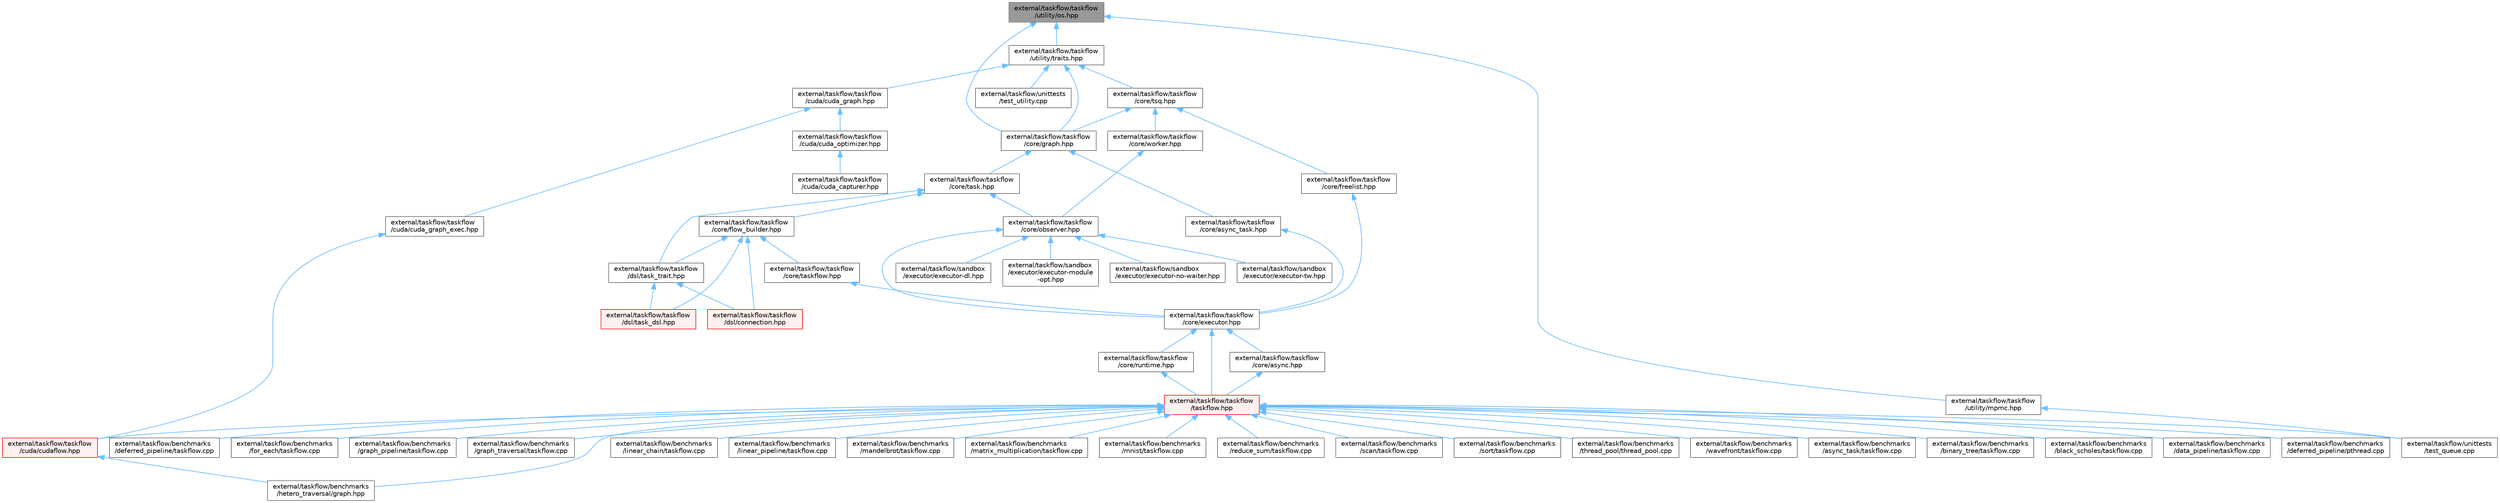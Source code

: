 digraph "external/taskflow/taskflow/utility/os.hpp"
{
 // LATEX_PDF_SIZE
  bgcolor="transparent";
  edge [fontname=Helvetica,fontsize=10,labelfontname=Helvetica,labelfontsize=10];
  node [fontname=Helvetica,fontsize=10,shape=box,height=0.2,width=0.4];
  Node1 [id="Node000001",label="external/taskflow/taskflow\l/utility/os.hpp",height=0.2,width=0.4,color="gray40", fillcolor="grey60", style="filled", fontcolor="black",tooltip=" "];
  Node1 -> Node2 [id="edge1_Node000001_Node000002",dir="back",color="steelblue1",style="solid",tooltip=" "];
  Node2 [id="Node000002",label="external/taskflow/taskflow\l/core/graph.hpp",height=0.2,width=0.4,color="grey40", fillcolor="white", style="filled",URL="$taskflow_2core_2graph_8hpp.html",tooltip="graph include file"];
  Node2 -> Node3 [id="edge2_Node000002_Node000003",dir="back",color="steelblue1",style="solid",tooltip=" "];
  Node3 [id="Node000003",label="external/taskflow/taskflow\l/core/async_task.hpp",height=0.2,width=0.4,color="grey40", fillcolor="white", style="filled",URL="$taskflow_2core_2async__task_8hpp.html",tooltip="asynchronous task include file"];
  Node3 -> Node4 [id="edge3_Node000003_Node000004",dir="back",color="steelblue1",style="solid",tooltip=" "];
  Node4 [id="Node000004",label="external/taskflow/taskflow\l/core/executor.hpp",height=0.2,width=0.4,color="grey40", fillcolor="white", style="filled",URL="$executor_8hpp.html",tooltip="executor include file"];
  Node4 -> Node5 [id="edge4_Node000004_Node000005",dir="back",color="steelblue1",style="solid",tooltip=" "];
  Node5 [id="Node000005",label="external/taskflow/taskflow\l/core/async.hpp",height=0.2,width=0.4,color="grey40", fillcolor="white", style="filled",URL="$async_8hpp.html",tooltip=" "];
  Node5 -> Node6 [id="edge5_Node000005_Node000006",dir="back",color="steelblue1",style="solid",tooltip=" "];
  Node6 [id="Node000006",label="external/taskflow/taskflow\l/taskflow.hpp",height=0.2,width=0.4,color="red", fillcolor="#FFF0F0", style="filled",URL="$taskflow_8hpp.html",tooltip="main taskflow include file"];
  Node6 -> Node7 [id="edge6_Node000006_Node000007",dir="back",color="steelblue1",style="solid",tooltip=" "];
  Node7 [id="Node000007",label="external/taskflow/benchmarks\l/async_task/taskflow.cpp",height=0.2,width=0.4,color="grey40", fillcolor="white", style="filled",URL="$benchmarks_2async__task_2taskflow_8cpp.html",tooltip=" "];
  Node6 -> Node8 [id="edge7_Node000006_Node000008",dir="back",color="steelblue1",style="solid",tooltip=" "];
  Node8 [id="Node000008",label="external/taskflow/benchmarks\l/binary_tree/taskflow.cpp",height=0.2,width=0.4,color="grey40", fillcolor="white", style="filled",URL="$benchmarks_2binary__tree_2taskflow_8cpp.html",tooltip=" "];
  Node6 -> Node9 [id="edge8_Node000006_Node000009",dir="back",color="steelblue1",style="solid",tooltip=" "];
  Node9 [id="Node000009",label="external/taskflow/benchmarks\l/black_scholes/taskflow.cpp",height=0.2,width=0.4,color="grey40", fillcolor="white", style="filled",URL="$benchmarks_2black__scholes_2taskflow_8cpp.html",tooltip=" "];
  Node6 -> Node10 [id="edge9_Node000006_Node000010",dir="back",color="steelblue1",style="solid",tooltip=" "];
  Node10 [id="Node000010",label="external/taskflow/benchmarks\l/data_pipeline/taskflow.cpp",height=0.2,width=0.4,color="grey40", fillcolor="white", style="filled",URL="$benchmarks_2data__pipeline_2taskflow_8cpp.html",tooltip=" "];
  Node6 -> Node11 [id="edge10_Node000006_Node000011",dir="back",color="steelblue1",style="solid",tooltip=" "];
  Node11 [id="Node000011",label="external/taskflow/benchmarks\l/deferred_pipeline/pthread.cpp",height=0.2,width=0.4,color="grey40", fillcolor="white", style="filled",URL="$benchmarks_2deferred__pipeline_2pthread_8cpp.html",tooltip=" "];
  Node6 -> Node12 [id="edge11_Node000006_Node000012",dir="back",color="steelblue1",style="solid",tooltip=" "];
  Node12 [id="Node000012",label="external/taskflow/benchmarks\l/deferred_pipeline/taskflow.cpp",height=0.2,width=0.4,color="grey40", fillcolor="white", style="filled",URL="$benchmarks_2deferred__pipeline_2taskflow_8cpp.html",tooltip=" "];
  Node6 -> Node13 [id="edge12_Node000006_Node000013",dir="back",color="steelblue1",style="solid",tooltip=" "];
  Node13 [id="Node000013",label="external/taskflow/benchmarks\l/for_each/taskflow.cpp",height=0.2,width=0.4,color="grey40", fillcolor="white", style="filled",URL="$benchmarks_2for__each_2taskflow_8cpp.html",tooltip=" "];
  Node6 -> Node14 [id="edge13_Node000006_Node000014",dir="back",color="steelblue1",style="solid",tooltip=" "];
  Node14 [id="Node000014",label="external/taskflow/benchmarks\l/graph_pipeline/taskflow.cpp",height=0.2,width=0.4,color="grey40", fillcolor="white", style="filled",URL="$benchmarks_2graph__pipeline_2taskflow_8cpp.html",tooltip=" "];
  Node6 -> Node15 [id="edge14_Node000006_Node000015",dir="back",color="steelblue1",style="solid",tooltip=" "];
  Node15 [id="Node000015",label="external/taskflow/benchmarks\l/graph_traversal/taskflow.cpp",height=0.2,width=0.4,color="grey40", fillcolor="white", style="filled",URL="$benchmarks_2graph__traversal_2taskflow_8cpp.html",tooltip=" "];
  Node6 -> Node16 [id="edge15_Node000006_Node000016",dir="back",color="steelblue1",style="solid",tooltip=" "];
  Node16 [id="Node000016",label="external/taskflow/benchmarks\l/hetero_traversal/graph.hpp",height=0.2,width=0.4,color="grey40", fillcolor="white", style="filled",URL="$benchmarks_2hetero__traversal_2graph_8hpp.html",tooltip=" "];
  Node6 -> Node17 [id="edge16_Node000006_Node000017",dir="back",color="steelblue1",style="solid",tooltip=" "];
  Node17 [id="Node000017",label="external/taskflow/benchmarks\l/linear_chain/taskflow.cpp",height=0.2,width=0.4,color="grey40", fillcolor="white", style="filled",URL="$benchmarks_2linear__chain_2taskflow_8cpp.html",tooltip=" "];
  Node6 -> Node18 [id="edge17_Node000006_Node000018",dir="back",color="steelblue1",style="solid",tooltip=" "];
  Node18 [id="Node000018",label="external/taskflow/benchmarks\l/linear_pipeline/taskflow.cpp",height=0.2,width=0.4,color="grey40", fillcolor="white", style="filled",URL="$benchmarks_2linear__pipeline_2taskflow_8cpp.html",tooltip=" "];
  Node6 -> Node19 [id="edge18_Node000006_Node000019",dir="back",color="steelblue1",style="solid",tooltip=" "];
  Node19 [id="Node000019",label="external/taskflow/benchmarks\l/mandelbrot/taskflow.cpp",height=0.2,width=0.4,color="grey40", fillcolor="white", style="filled",URL="$benchmarks_2mandelbrot_2taskflow_8cpp.html",tooltip=" "];
  Node6 -> Node20 [id="edge19_Node000006_Node000020",dir="back",color="steelblue1",style="solid",tooltip=" "];
  Node20 [id="Node000020",label="external/taskflow/benchmarks\l/matrix_multiplication/taskflow.cpp",height=0.2,width=0.4,color="grey40", fillcolor="white", style="filled",URL="$benchmarks_2matrix__multiplication_2taskflow_8cpp.html",tooltip=" "];
  Node6 -> Node21 [id="edge20_Node000006_Node000021",dir="back",color="steelblue1",style="solid",tooltip=" "];
  Node21 [id="Node000021",label="external/taskflow/benchmarks\l/mnist/taskflow.cpp",height=0.2,width=0.4,color="grey40", fillcolor="white", style="filled",URL="$benchmarks_2mnist_2taskflow_8cpp.html",tooltip=" "];
  Node6 -> Node22 [id="edge21_Node000006_Node000022",dir="back",color="steelblue1",style="solid",tooltip=" "];
  Node22 [id="Node000022",label="external/taskflow/benchmarks\l/reduce_sum/taskflow.cpp",height=0.2,width=0.4,color="grey40", fillcolor="white", style="filled",URL="$benchmarks_2reduce__sum_2taskflow_8cpp.html",tooltip=" "];
  Node6 -> Node23 [id="edge22_Node000006_Node000023",dir="back",color="steelblue1",style="solid",tooltip=" "];
  Node23 [id="Node000023",label="external/taskflow/benchmarks\l/scan/taskflow.cpp",height=0.2,width=0.4,color="grey40", fillcolor="white", style="filled",URL="$benchmarks_2scan_2taskflow_8cpp.html",tooltip=" "];
  Node6 -> Node24 [id="edge23_Node000006_Node000024",dir="back",color="steelblue1",style="solid",tooltip=" "];
  Node24 [id="Node000024",label="external/taskflow/benchmarks\l/sort/taskflow.cpp",height=0.2,width=0.4,color="grey40", fillcolor="white", style="filled",URL="$benchmarks_2sort_2taskflow_8cpp.html",tooltip=" "];
  Node6 -> Node25 [id="edge24_Node000006_Node000025",dir="back",color="steelblue1",style="solid",tooltip=" "];
  Node25 [id="Node000025",label="external/taskflow/benchmarks\l/thread_pool/thread_pool.cpp",height=0.2,width=0.4,color="grey40", fillcolor="white", style="filled",URL="$thread__pool_8cpp.html",tooltip=" "];
  Node6 -> Node26 [id="edge25_Node000006_Node000026",dir="back",color="steelblue1",style="solid",tooltip=" "];
  Node26 [id="Node000026",label="external/taskflow/benchmarks\l/wavefront/taskflow.cpp",height=0.2,width=0.4,color="grey40", fillcolor="white", style="filled",URL="$benchmarks_2wavefront_2taskflow_8cpp.html",tooltip=" "];
  Node6 -> Node104 [id="edge26_Node000006_Node000104",dir="back",color="steelblue1",style="solid",tooltip=" "];
  Node104 [id="Node000104",label="external/taskflow/taskflow\l/cuda/cudaflow.hpp",height=0.2,width=0.4,color="red", fillcolor="#FFF0F0", style="filled",URL="$cudaflow_8hpp.html",tooltip="cudaFlow include file"];
  Node104 -> Node16 [id="edge27_Node000104_Node000016",dir="back",color="steelblue1",style="solid",tooltip=" "];
  Node6 -> Node132 [id="edge28_Node000006_Node000132",dir="back",color="steelblue1",style="solid",tooltip=" "];
  Node132 [id="Node000132",label="external/taskflow/unittests\l/test_queue.cpp",height=0.2,width=0.4,color="grey40", fillcolor="white", style="filled",URL="$test__queue_8cpp.html",tooltip=" "];
  Node4 -> Node137 [id="edge29_Node000004_Node000137",dir="back",color="steelblue1",style="solid",tooltip=" "];
  Node137 [id="Node000137",label="external/taskflow/taskflow\l/core/runtime.hpp",height=0.2,width=0.4,color="grey40", fillcolor="white", style="filled",URL="$runtime_8hpp.html",tooltip=" "];
  Node137 -> Node6 [id="edge30_Node000137_Node000006",dir="back",color="steelblue1",style="solid",tooltip=" "];
  Node4 -> Node6 [id="edge31_Node000004_Node000006",dir="back",color="steelblue1",style="solid",tooltip=" "];
  Node2 -> Node138 [id="edge32_Node000002_Node000138",dir="back",color="steelblue1",style="solid",tooltip=" "];
  Node138 [id="Node000138",label="external/taskflow/taskflow\l/core/task.hpp",height=0.2,width=0.4,color="grey40", fillcolor="white", style="filled",URL="$task_8hpp.html",tooltip="task include file"];
  Node138 -> Node139 [id="edge33_Node000138_Node000139",dir="back",color="steelblue1",style="solid",tooltip=" "];
  Node139 [id="Node000139",label="external/taskflow/taskflow\l/core/flow_builder.hpp",height=0.2,width=0.4,color="grey40", fillcolor="white", style="filled",URL="$flow__builder_8hpp.html",tooltip="flow builder include file"];
  Node139 -> Node140 [id="edge34_Node000139_Node000140",dir="back",color="steelblue1",style="solid",tooltip=" "];
  Node140 [id="Node000140",label="external/taskflow/taskflow\l/core/taskflow.hpp",height=0.2,width=0.4,color="grey40", fillcolor="white", style="filled",URL="$core_2taskflow_8hpp.html",tooltip="taskflow include file"];
  Node140 -> Node4 [id="edge35_Node000140_Node000004",dir="back",color="steelblue1",style="solid",tooltip=" "];
  Node139 -> Node141 [id="edge36_Node000139_Node000141",dir="back",color="steelblue1",style="solid",tooltip=" "];
  Node141 [id="Node000141",label="external/taskflow/taskflow\l/dsl/connection.hpp",height=0.2,width=0.4,color="red", fillcolor="#FFF0F0", style="filled",URL="$connection_8hpp.html",tooltip=" "];
  Node139 -> Node143 [id="edge37_Node000139_Node000143",dir="back",color="steelblue1",style="solid",tooltip=" "];
  Node143 [id="Node000143",label="external/taskflow/taskflow\l/dsl/task_dsl.hpp",height=0.2,width=0.4,color="red", fillcolor="#FFF0F0", style="filled",URL="$task__dsl_8hpp.html",tooltip=" "];
  Node139 -> Node145 [id="edge38_Node000139_Node000145",dir="back",color="steelblue1",style="solid",tooltip=" "];
  Node145 [id="Node000145",label="external/taskflow/taskflow\l/dsl/task_trait.hpp",height=0.2,width=0.4,color="grey40", fillcolor="white", style="filled",URL="$task__trait_8hpp.html",tooltip=" "];
  Node145 -> Node141 [id="edge39_Node000145_Node000141",dir="back",color="steelblue1",style="solid",tooltip=" "];
  Node145 -> Node143 [id="edge40_Node000145_Node000143",dir="back",color="steelblue1",style="solid",tooltip=" "];
  Node138 -> Node146 [id="edge41_Node000138_Node000146",dir="back",color="steelblue1",style="solid",tooltip=" "];
  Node146 [id="Node000146",label="external/taskflow/taskflow\l/core/observer.hpp",height=0.2,width=0.4,color="grey40", fillcolor="white", style="filled",URL="$observer_8hpp.html",tooltip="observer include file"];
  Node146 -> Node147 [id="edge42_Node000146_Node000147",dir="back",color="steelblue1",style="solid",tooltip=" "];
  Node147 [id="Node000147",label="external/taskflow/sandbox\l/executor/executor-dl.hpp",height=0.2,width=0.4,color="grey40", fillcolor="white", style="filled",URL="$executor-dl_8hpp.html",tooltip=" "];
  Node146 -> Node148 [id="edge43_Node000146_Node000148",dir="back",color="steelblue1",style="solid",tooltip=" "];
  Node148 [id="Node000148",label="external/taskflow/sandbox\l/executor/executor-module\l-opt.hpp",height=0.2,width=0.4,color="grey40", fillcolor="white", style="filled",URL="$executor-module-opt_8hpp.html",tooltip=" "];
  Node146 -> Node149 [id="edge44_Node000146_Node000149",dir="back",color="steelblue1",style="solid",tooltip=" "];
  Node149 [id="Node000149",label="external/taskflow/sandbox\l/executor/executor-no-waiter.hpp",height=0.2,width=0.4,color="grey40", fillcolor="white", style="filled",URL="$executor-no-waiter_8hpp.html",tooltip=" "];
  Node146 -> Node150 [id="edge45_Node000146_Node000150",dir="back",color="steelblue1",style="solid",tooltip=" "];
  Node150 [id="Node000150",label="external/taskflow/sandbox\l/executor/executor-tw.hpp",height=0.2,width=0.4,color="grey40", fillcolor="white", style="filled",URL="$executor-tw_8hpp.html",tooltip=" "];
  Node146 -> Node4 [id="edge46_Node000146_Node000004",dir="back",color="steelblue1",style="solid",tooltip=" "];
  Node138 -> Node145 [id="edge47_Node000138_Node000145",dir="back",color="steelblue1",style="solid",tooltip=" "];
  Node1 -> Node151 [id="edge48_Node000001_Node000151",dir="back",color="steelblue1",style="solid",tooltip=" "];
  Node151 [id="Node000151",label="external/taskflow/taskflow\l/utility/mpmc.hpp",height=0.2,width=0.4,color="grey40", fillcolor="white", style="filled",URL="$mpmc_8hpp.html",tooltip=" "];
  Node151 -> Node132 [id="edge49_Node000151_Node000132",dir="back",color="steelblue1",style="solid",tooltip=" "];
  Node1 -> Node152 [id="edge50_Node000001_Node000152",dir="back",color="steelblue1",style="solid",tooltip=" "];
  Node152 [id="Node000152",label="external/taskflow/taskflow\l/utility/traits.hpp",height=0.2,width=0.4,color="grey40", fillcolor="white", style="filled",URL="$taskflow_2utility_2traits_8hpp.html",tooltip=" "];
  Node152 -> Node2 [id="edge51_Node000152_Node000002",dir="back",color="steelblue1",style="solid",tooltip=" "];
  Node152 -> Node153 [id="edge52_Node000152_Node000153",dir="back",color="steelblue1",style="solid",tooltip=" "];
  Node153 [id="Node000153",label="external/taskflow/taskflow\l/core/tsq.hpp",height=0.2,width=0.4,color="grey40", fillcolor="white", style="filled",URL="$tsq_8hpp.html",tooltip="task queue include file"];
  Node153 -> Node154 [id="edge53_Node000153_Node000154",dir="back",color="steelblue1",style="solid",tooltip=" "];
  Node154 [id="Node000154",label="external/taskflow/taskflow\l/core/freelist.hpp",height=0.2,width=0.4,color="grey40", fillcolor="white", style="filled",URL="$freelist_8hpp.html",tooltip=" "];
  Node154 -> Node4 [id="edge54_Node000154_Node000004",dir="back",color="steelblue1",style="solid",tooltip=" "];
  Node153 -> Node2 [id="edge55_Node000153_Node000002",dir="back",color="steelblue1",style="solid",tooltip=" "];
  Node153 -> Node155 [id="edge56_Node000153_Node000155",dir="back",color="steelblue1",style="solid",tooltip=" "];
  Node155 [id="Node000155",label="external/taskflow/taskflow\l/core/worker.hpp",height=0.2,width=0.4,color="grey40", fillcolor="white", style="filled",URL="$worker_8hpp.html",tooltip="worker include file"];
  Node155 -> Node146 [id="edge57_Node000155_Node000146",dir="back",color="steelblue1",style="solid",tooltip=" "];
  Node152 -> Node156 [id="edge58_Node000152_Node000156",dir="back",color="steelblue1",style="solid",tooltip=" "];
  Node156 [id="Node000156",label="external/taskflow/taskflow\l/cuda/cuda_graph.hpp",height=0.2,width=0.4,color="grey40", fillcolor="white", style="filled",URL="$cuda__graph_8hpp.html",tooltip=" "];
  Node156 -> Node157 [id="edge59_Node000156_Node000157",dir="back",color="steelblue1",style="solid",tooltip=" "];
  Node157 [id="Node000157",label="external/taskflow/taskflow\l/cuda/cuda_graph_exec.hpp",height=0.2,width=0.4,color="grey40", fillcolor="white", style="filled",URL="$cuda__graph__exec_8hpp.html",tooltip=" "];
  Node157 -> Node104 [id="edge60_Node000157_Node000104",dir="back",color="steelblue1",style="solid",tooltip=" "];
  Node156 -> Node158 [id="edge61_Node000156_Node000158",dir="back",color="steelblue1",style="solid",tooltip=" "];
  Node158 [id="Node000158",label="external/taskflow/taskflow\l/cuda/cuda_optimizer.hpp",height=0.2,width=0.4,color="grey40", fillcolor="white", style="filled",URL="$cuda__optimizer_8hpp.html",tooltip="cudaFlow capturing algorithms include file"];
  Node158 -> Node159 [id="edge62_Node000158_Node000159",dir="back",color="steelblue1",style="solid",tooltip=" "];
  Node159 [id="Node000159",label="external/taskflow/taskflow\l/cuda/cuda_capturer.hpp",height=0.2,width=0.4,color="grey40", fillcolor="white", style="filled",URL="$cuda__capturer_8hpp.html",tooltip="cudaFlow capturer include file"];
  Node152 -> Node160 [id="edge63_Node000152_Node000160",dir="back",color="steelblue1",style="solid",tooltip=" "];
  Node160 [id="Node000160",label="external/taskflow/unittests\l/test_utility.cpp",height=0.2,width=0.4,color="grey40", fillcolor="white", style="filled",URL="$test__utility_8cpp.html",tooltip=" "];
}
